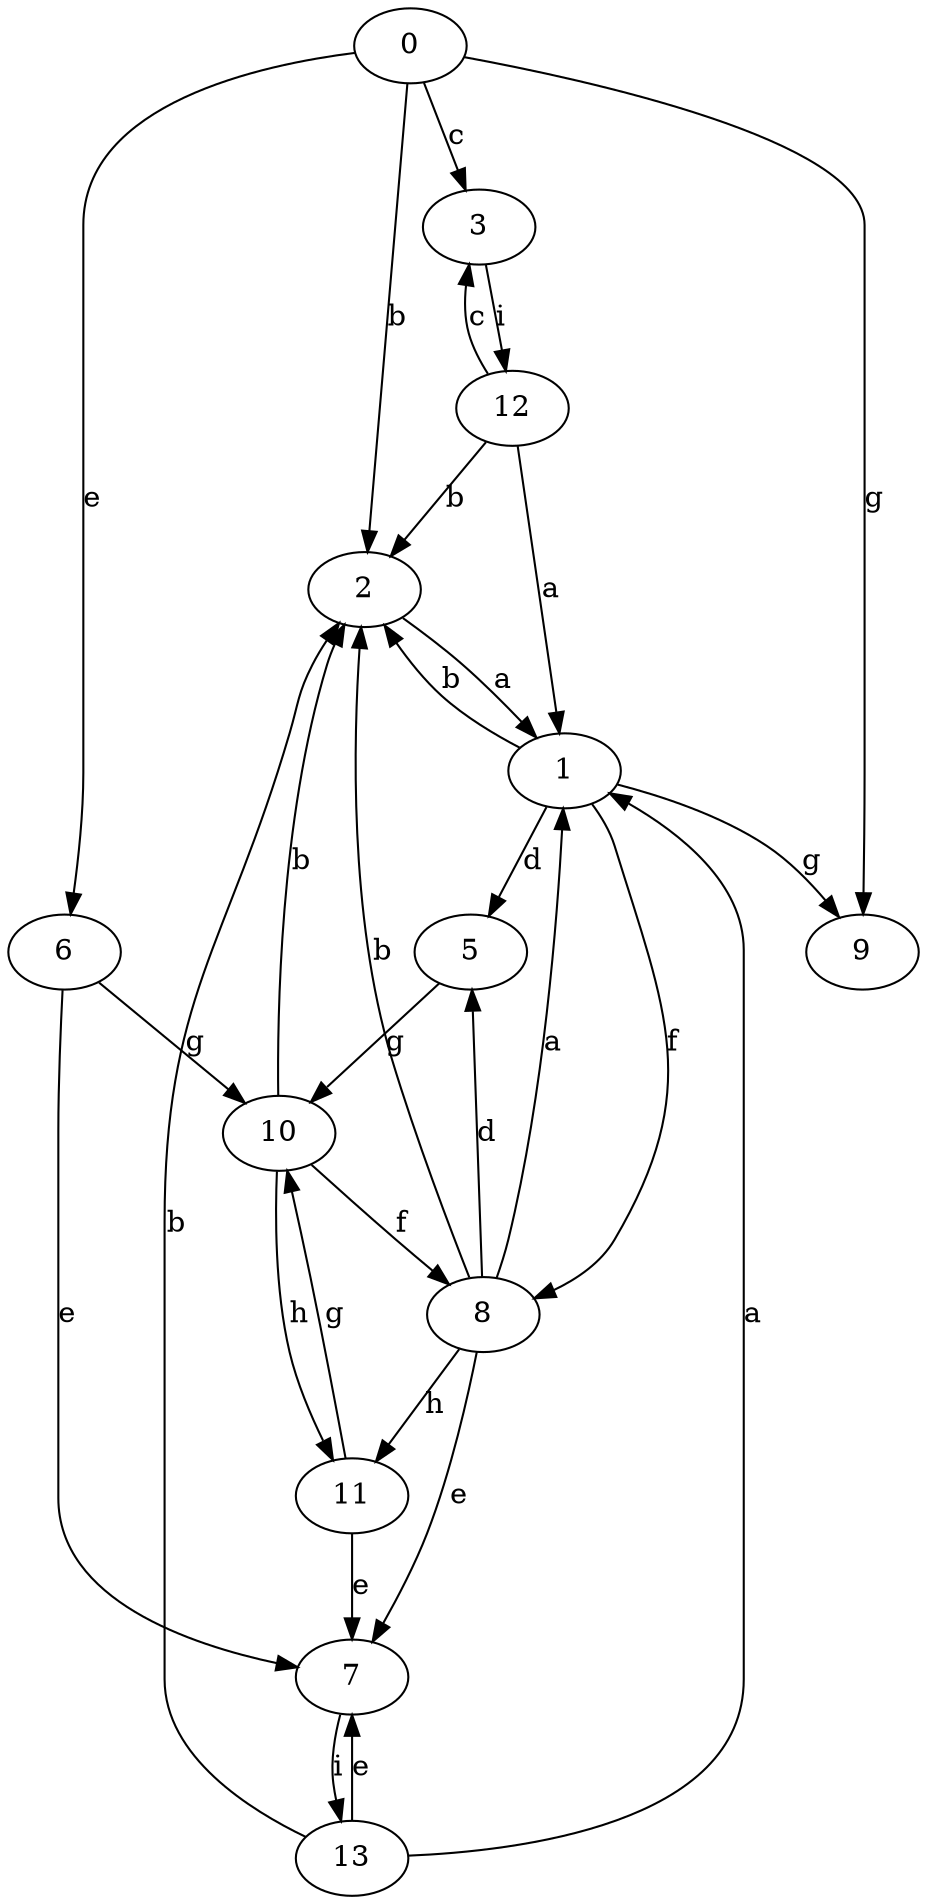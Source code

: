 strict digraph  {
0;
1;
2;
3;
5;
6;
7;
8;
9;
10;
11;
12;
13;
0 -> 2  [label=b];
0 -> 3  [label=c];
0 -> 6  [label=e];
0 -> 9  [label=g];
1 -> 2  [label=b];
1 -> 5  [label=d];
1 -> 8  [label=f];
1 -> 9  [label=g];
2 -> 1  [label=a];
3 -> 12  [label=i];
5 -> 10  [label=g];
6 -> 7  [label=e];
6 -> 10  [label=g];
7 -> 13  [label=i];
8 -> 1  [label=a];
8 -> 2  [label=b];
8 -> 5  [label=d];
8 -> 7  [label=e];
8 -> 11  [label=h];
10 -> 2  [label=b];
10 -> 8  [label=f];
10 -> 11  [label=h];
11 -> 7  [label=e];
11 -> 10  [label=g];
12 -> 1  [label=a];
12 -> 2  [label=b];
12 -> 3  [label=c];
13 -> 1  [label=a];
13 -> 2  [label=b];
13 -> 7  [label=e];
}
